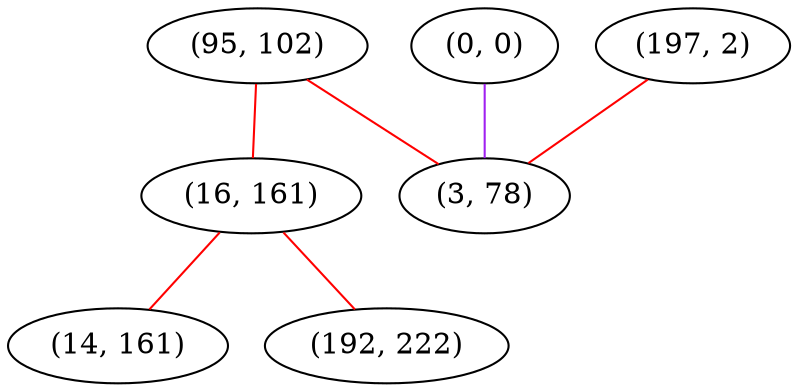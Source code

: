 graph "" {
"(95, 102)";
"(0, 0)";
"(16, 161)";
"(14, 161)";
"(192, 222)";
"(197, 2)";
"(3, 78)";
"(95, 102)" -- "(16, 161)"  [color=red, key=0, weight=1];
"(95, 102)" -- "(3, 78)"  [color=red, key=0, weight=1];
"(0, 0)" -- "(3, 78)"  [color=purple, key=0, weight=4];
"(16, 161)" -- "(192, 222)"  [color=red, key=0, weight=1];
"(16, 161)" -- "(14, 161)"  [color=red, key=0, weight=1];
"(197, 2)" -- "(3, 78)"  [color=red, key=0, weight=1];
}
